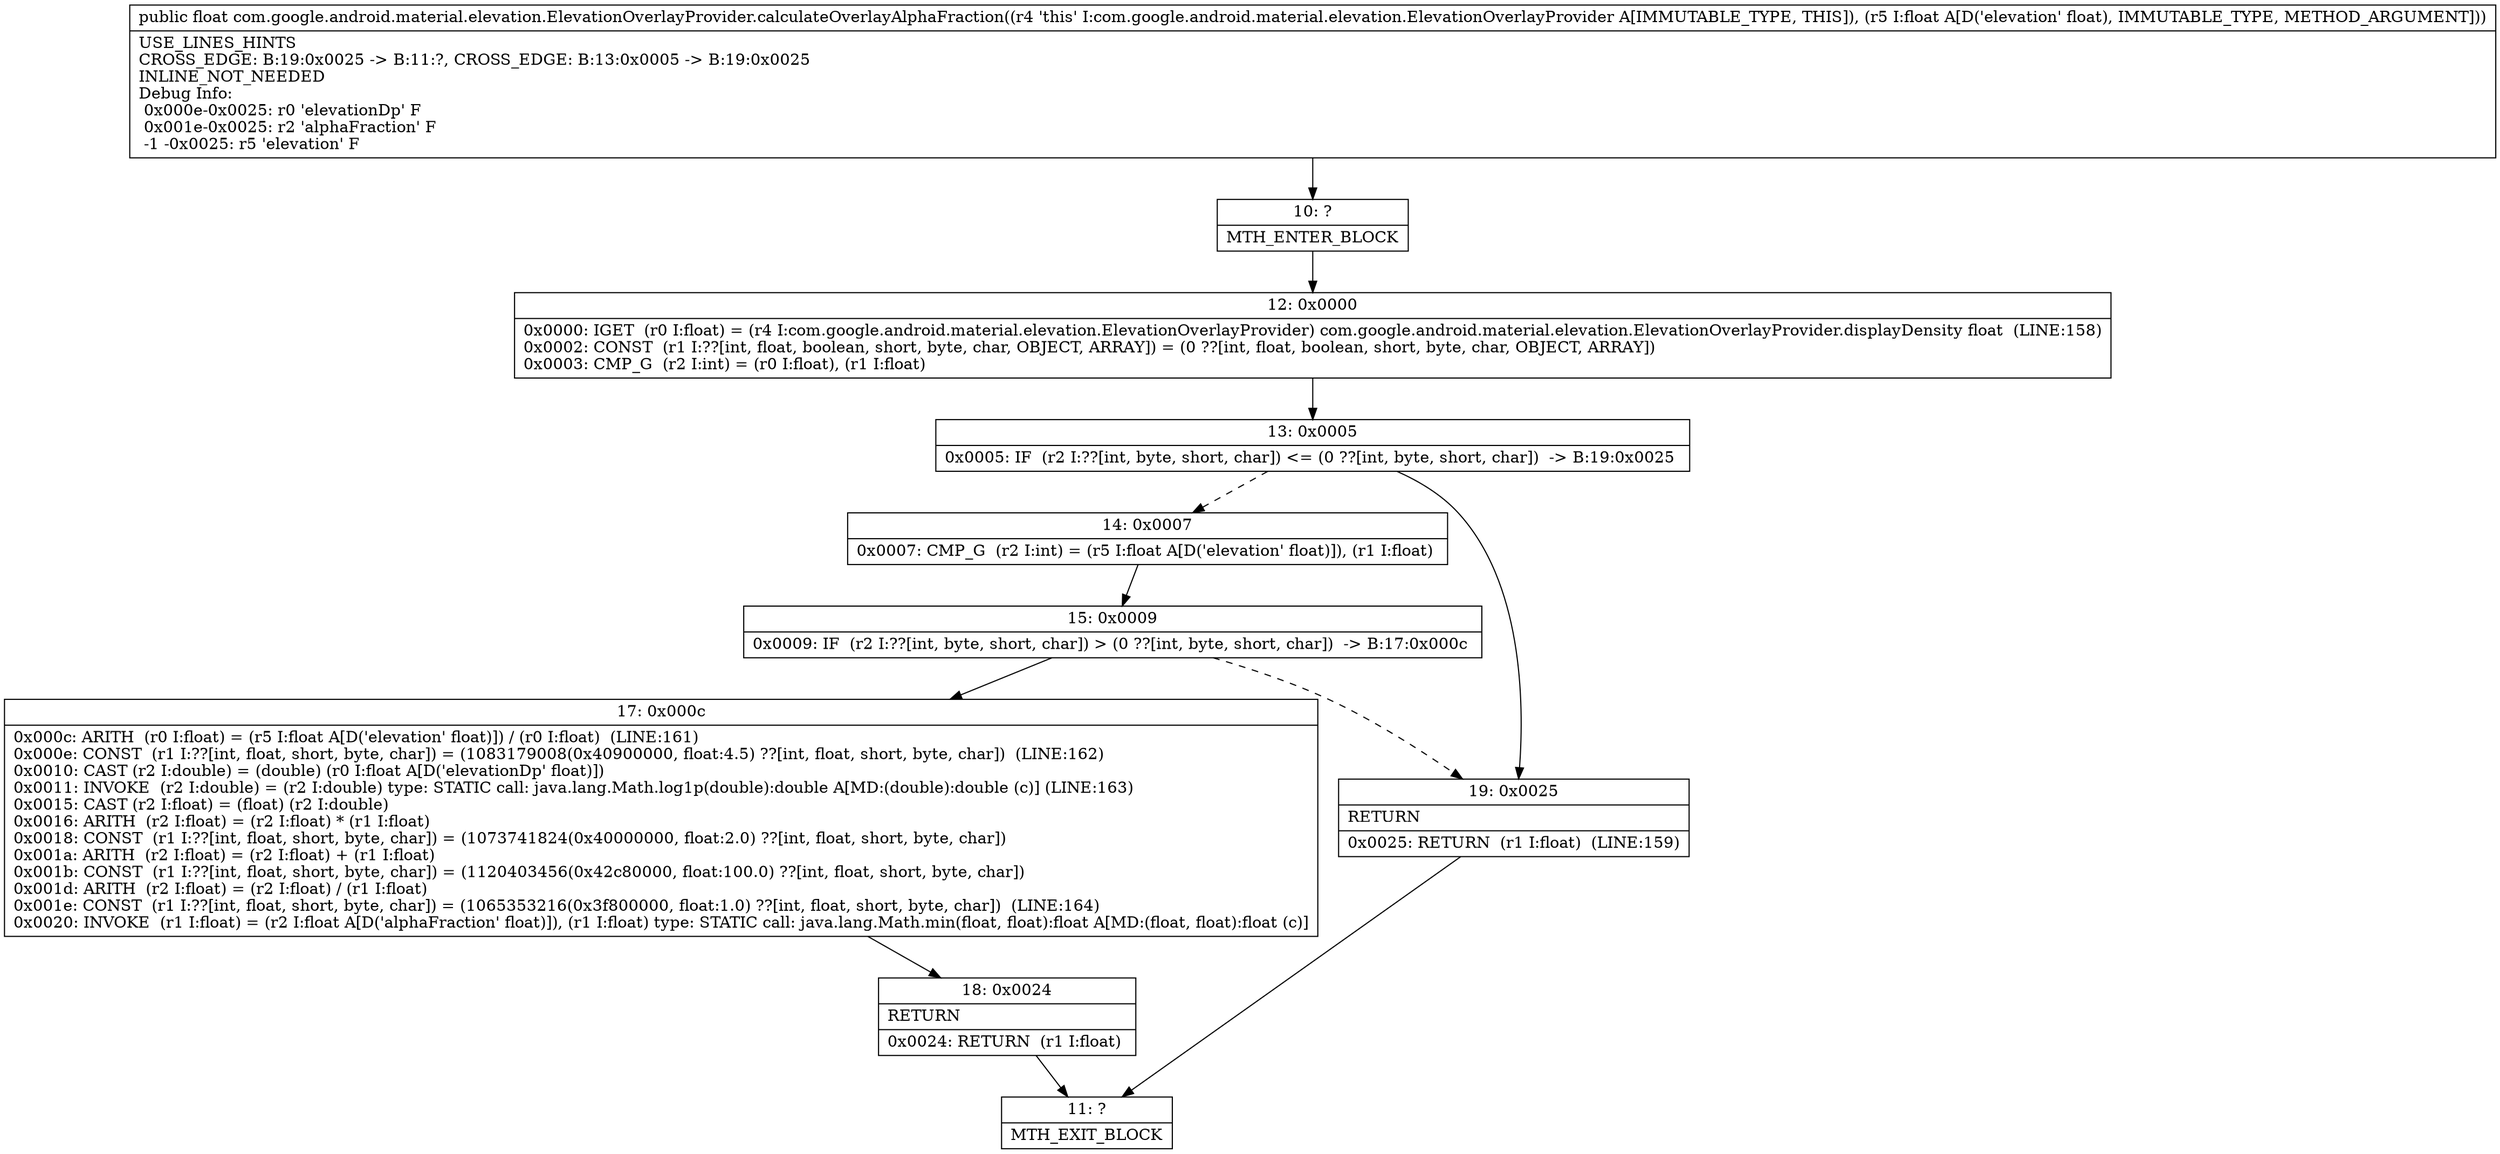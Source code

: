 digraph "CFG forcom.google.android.material.elevation.ElevationOverlayProvider.calculateOverlayAlphaFraction(F)F" {
Node_10 [shape=record,label="{10\:\ ?|MTH_ENTER_BLOCK\l}"];
Node_12 [shape=record,label="{12\:\ 0x0000|0x0000: IGET  (r0 I:float) = (r4 I:com.google.android.material.elevation.ElevationOverlayProvider) com.google.android.material.elevation.ElevationOverlayProvider.displayDensity float  (LINE:158)\l0x0002: CONST  (r1 I:??[int, float, boolean, short, byte, char, OBJECT, ARRAY]) = (0 ??[int, float, boolean, short, byte, char, OBJECT, ARRAY]) \l0x0003: CMP_G  (r2 I:int) = (r0 I:float), (r1 I:float) \l}"];
Node_13 [shape=record,label="{13\:\ 0x0005|0x0005: IF  (r2 I:??[int, byte, short, char]) \<= (0 ??[int, byte, short, char])  \-\> B:19:0x0025 \l}"];
Node_14 [shape=record,label="{14\:\ 0x0007|0x0007: CMP_G  (r2 I:int) = (r5 I:float A[D('elevation' float)]), (r1 I:float) \l}"];
Node_15 [shape=record,label="{15\:\ 0x0009|0x0009: IF  (r2 I:??[int, byte, short, char]) \> (0 ??[int, byte, short, char])  \-\> B:17:0x000c \l}"];
Node_17 [shape=record,label="{17\:\ 0x000c|0x000c: ARITH  (r0 I:float) = (r5 I:float A[D('elevation' float)]) \/ (r0 I:float)  (LINE:161)\l0x000e: CONST  (r1 I:??[int, float, short, byte, char]) = (1083179008(0x40900000, float:4.5) ??[int, float, short, byte, char])  (LINE:162)\l0x0010: CAST (r2 I:double) = (double) (r0 I:float A[D('elevationDp' float)]) \l0x0011: INVOKE  (r2 I:double) = (r2 I:double) type: STATIC call: java.lang.Math.log1p(double):double A[MD:(double):double (c)] (LINE:163)\l0x0015: CAST (r2 I:float) = (float) (r2 I:double) \l0x0016: ARITH  (r2 I:float) = (r2 I:float) * (r1 I:float) \l0x0018: CONST  (r1 I:??[int, float, short, byte, char]) = (1073741824(0x40000000, float:2.0) ??[int, float, short, byte, char]) \l0x001a: ARITH  (r2 I:float) = (r2 I:float) + (r1 I:float) \l0x001b: CONST  (r1 I:??[int, float, short, byte, char]) = (1120403456(0x42c80000, float:100.0) ??[int, float, short, byte, char]) \l0x001d: ARITH  (r2 I:float) = (r2 I:float) \/ (r1 I:float) \l0x001e: CONST  (r1 I:??[int, float, short, byte, char]) = (1065353216(0x3f800000, float:1.0) ??[int, float, short, byte, char])  (LINE:164)\l0x0020: INVOKE  (r1 I:float) = (r2 I:float A[D('alphaFraction' float)]), (r1 I:float) type: STATIC call: java.lang.Math.min(float, float):float A[MD:(float, float):float (c)]\l}"];
Node_18 [shape=record,label="{18\:\ 0x0024|RETURN\l|0x0024: RETURN  (r1 I:float) \l}"];
Node_11 [shape=record,label="{11\:\ ?|MTH_EXIT_BLOCK\l}"];
Node_19 [shape=record,label="{19\:\ 0x0025|RETURN\l|0x0025: RETURN  (r1 I:float)  (LINE:159)\l}"];
MethodNode[shape=record,label="{public float com.google.android.material.elevation.ElevationOverlayProvider.calculateOverlayAlphaFraction((r4 'this' I:com.google.android.material.elevation.ElevationOverlayProvider A[IMMUTABLE_TYPE, THIS]), (r5 I:float A[D('elevation' float), IMMUTABLE_TYPE, METHOD_ARGUMENT]))  | USE_LINES_HINTS\lCROSS_EDGE: B:19:0x0025 \-\> B:11:?, CROSS_EDGE: B:13:0x0005 \-\> B:19:0x0025\lINLINE_NOT_NEEDED\lDebug Info:\l  0x000e\-0x0025: r0 'elevationDp' F\l  0x001e\-0x0025: r2 'alphaFraction' F\l  \-1 \-0x0025: r5 'elevation' F\l}"];
MethodNode -> Node_10;Node_10 -> Node_12;
Node_12 -> Node_13;
Node_13 -> Node_14[style=dashed];
Node_13 -> Node_19;
Node_14 -> Node_15;
Node_15 -> Node_17;
Node_15 -> Node_19[style=dashed];
Node_17 -> Node_18;
Node_18 -> Node_11;
Node_19 -> Node_11;
}

